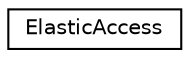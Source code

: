 digraph "Graphical Class Hierarchy"
{
 // LATEX_PDF_SIZE
  edge [fontname="Helvetica",fontsize="10",labelfontname="Helvetica",labelfontsize="10"];
  node [fontname="Helvetica",fontsize="10",shape=record];
  rankdir="LR";
  Node0 [label="ElasticAccess",height=0.2,width=0.4,color="black", fillcolor="white", style="filled",URL="$class_elastic_access.html",tooltip=" "];
}
